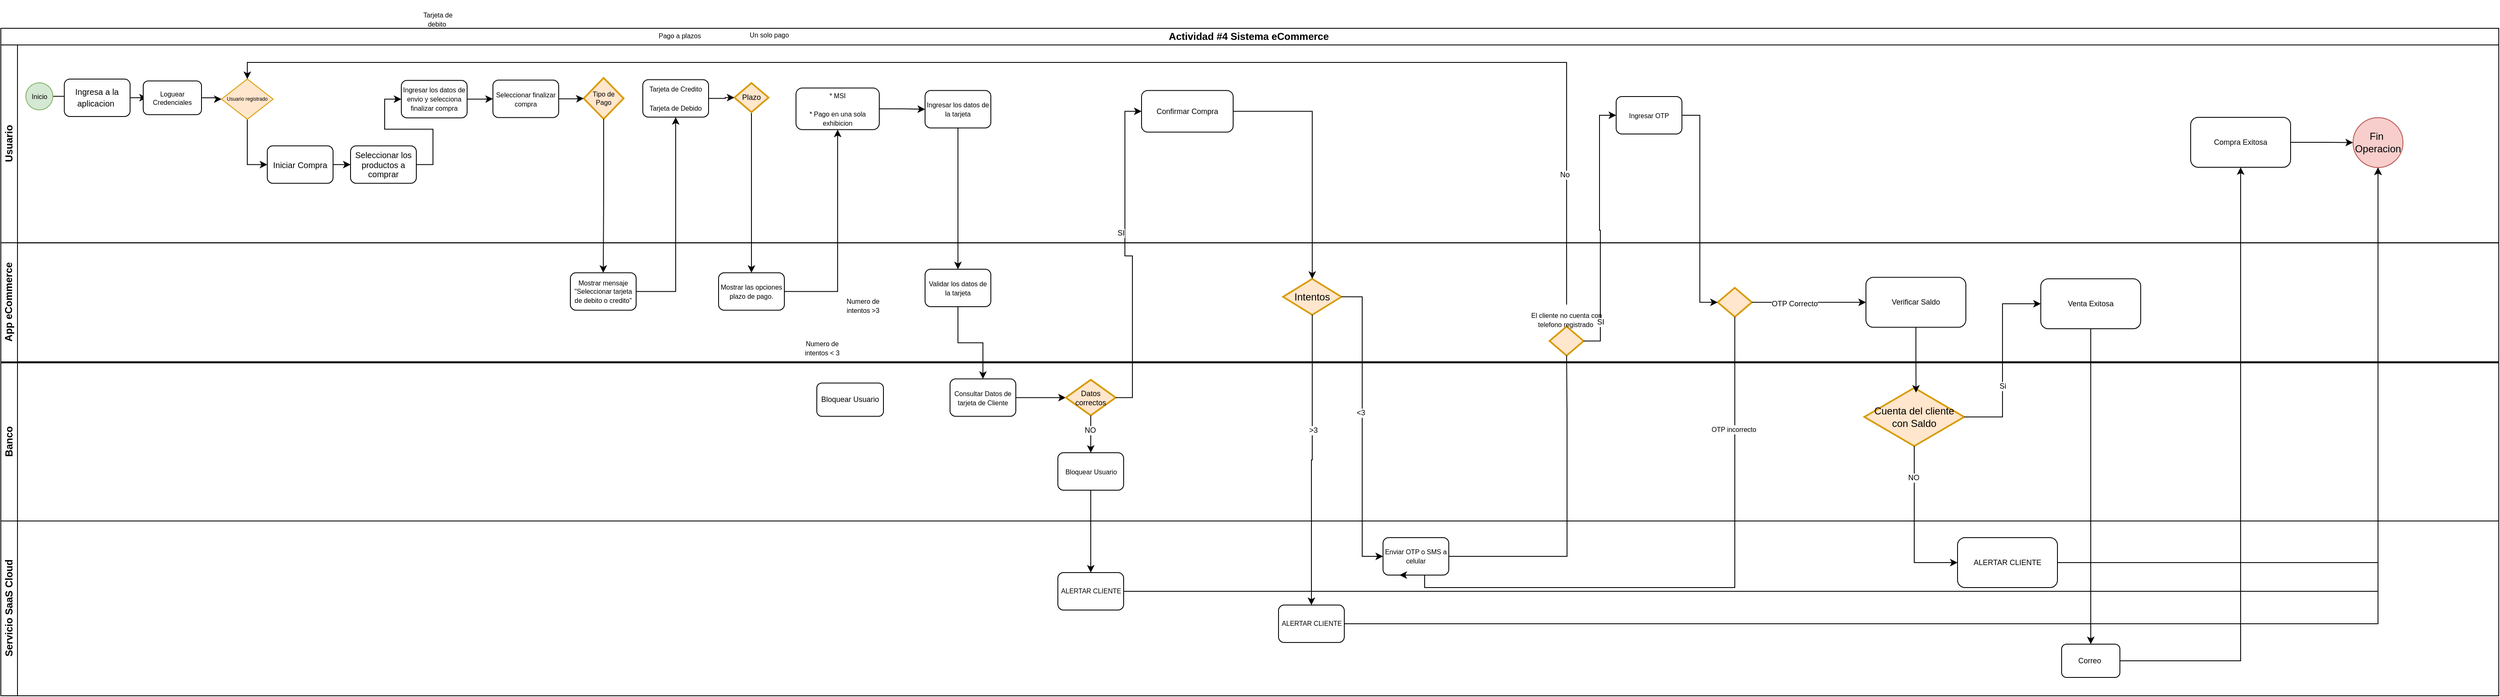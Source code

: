 <mxfile version="24.7.13">
  <diagram name="Página-1" id="q5A3OIHFyccmuB62Dbmx">
    <mxGraphModel dx="1034" dy="493" grid="1" gridSize="10" guides="1" tooltips="1" connect="1" arrows="1" fold="1" page="1" pageScale="1" pageWidth="827" pageHeight="1169" math="0" shadow="0">
      <root>
        <mxCell id="0" />
        <mxCell id="1" parent="0" />
        <mxCell id="Y9RoYlYrAsCEGxNpYO47-5" value="Actividad #4 Sistema eCommerce&amp;nbsp;" style="swimlane;childLayout=stackLayout;resizeParent=1;resizeParentMax=0;horizontal=1;startSize=20;horizontalStack=0;html=1;" parent="1" vertex="1">
          <mxGeometry x="190" y="228" width="3000" height="400.76" as="geometry" />
        </mxCell>
        <mxCell id="WqQPXsmvPBsa84OPaxAg-124" style="edgeStyle=orthogonalEdgeStyle;rounded=0;orthogonalLoop=1;jettySize=auto;html=1;fontSize=9;startArrow=none;entryX=0.5;entryY=0;entryDx=0;entryDy=0;" parent="Y9RoYlYrAsCEGxNpYO47-5" source="Hglqqfuq0ALsmlwvS33P-14" target="Y9RoYlYrAsCEGxNpYO47-85" edge="1">
          <mxGeometry relative="1" as="geometry">
            <mxPoint x="1100.52" y="296.75" as="sourcePoint" />
            <mxPoint x="1110.52" y="412" as="targetPoint" />
          </mxGeometry>
        </mxCell>
        <mxCell id="WqQPXsmvPBsa84OPaxAg-111" style="edgeStyle=orthogonalEdgeStyle;rounded=0;orthogonalLoop=1;jettySize=auto;html=1;exitX=1;exitY=0.5;exitDx=0;exitDy=0;fontSize=9;" parent="Y9RoYlYrAsCEGxNpYO47-5" source="Y9RoYlYrAsCEGxNpYO47-66" target="WqQPXsmvPBsa84OPaxAg-114" edge="1">
          <mxGeometry relative="1" as="geometry">
            <mxPoint x="820" y="157.526" as="targetPoint" />
          </mxGeometry>
        </mxCell>
        <mxCell id="WqQPXsmvPBsa84OPaxAg-127" style="edgeStyle=orthogonalEdgeStyle;rounded=0;orthogonalLoop=1;jettySize=auto;html=1;fontSize=9;" parent="Y9RoYlYrAsCEGxNpYO47-5" source="Y9RoYlYrAsCEGxNpYO47-36" target="Y9RoYlYrAsCEGxNpYO47-66" edge="1">
          <mxGeometry relative="1" as="geometry" />
        </mxCell>
        <mxCell id="Y9RoYlYrAsCEGxNpYO47-6" value="Usuario" style="swimlane;startSize=20;horizontal=0;html=1;" parent="Y9RoYlYrAsCEGxNpYO47-5" vertex="1">
          <mxGeometry y="20" width="3000" height="237.76" as="geometry" />
        </mxCell>
        <mxCell id="Y9RoYlYrAsCEGxNpYO47-48" style="edgeStyle=orthogonalEdgeStyle;rounded=0;orthogonalLoop=1;jettySize=auto;html=1;exitX=1;exitY=0.5;exitDx=0;exitDy=0;" parent="Y9RoYlYrAsCEGxNpYO47-6" source="Y9RoYlYrAsCEGxNpYO47-1" target="Y9RoYlYrAsCEGxNpYO47-4" edge="1">
          <mxGeometry relative="1" as="geometry" />
        </mxCell>
        <mxCell id="Y9RoYlYrAsCEGxNpYO47-1" value="Inicio" style="ellipse;whiteSpace=wrap;html=1;aspect=fixed;fillColor=#d5e8d4;strokeColor=#82b366;fontSize=8;" parent="Y9RoYlYrAsCEGxNpYO47-6" vertex="1">
          <mxGeometry x="30" y="45.5" width="32.5" height="32.5" as="geometry" />
        </mxCell>
        <mxCell id="WqQPXsmvPBsa84OPaxAg-97" value="" style="edgeStyle=orthogonalEdgeStyle;rounded=0;orthogonalLoop=1;jettySize=auto;html=1;fontSize=6;" parent="Y9RoYlYrAsCEGxNpYO47-6" source="Y9RoYlYrAsCEGxNpYO47-4" target="WqQPXsmvPBsa84OPaxAg-93" edge="1">
          <mxGeometry relative="1" as="geometry" />
        </mxCell>
        <mxCell id="Y9RoYlYrAsCEGxNpYO47-4" value="&lt;p style=&quot;line-height: 105%;&quot;&gt;&lt;font style=&quot;font-size: 10px;&quot;&gt;Ingresa a la aplicacion&amp;nbsp;&lt;/font&gt;&lt;/p&gt;" style="rounded=1;whiteSpace=wrap;html=1;" parent="Y9RoYlYrAsCEGxNpYO47-6" vertex="1">
          <mxGeometry x="76.25" y="40.94" width="79" height="45" as="geometry" />
        </mxCell>
        <mxCell id="Hglqqfuq0ALsmlwvS33P-5" style="edgeStyle=orthogonalEdgeStyle;rounded=0;orthogonalLoop=1;jettySize=auto;html=1;exitX=1;exitY=0.5;exitDx=0;exitDy=0;entryX=0;entryY=0.5;entryDx=0;entryDy=0;" parent="Y9RoYlYrAsCEGxNpYO47-6" source="WqQPXsmvPBsa84OPaxAg-137" target="Hglqqfuq0ALsmlwvS33P-1" edge="1">
          <mxGeometry relative="1" as="geometry">
            <mxPoint x="440" y="65.13" as="sourcePoint" />
          </mxGeometry>
        </mxCell>
        <mxCell id="WqQPXsmvPBsa84OPaxAg-104" value="" style="edgeStyle=orthogonalEdgeStyle;rounded=0;orthogonalLoop=1;jettySize=auto;html=1;fontSize=6;" parent="Y9RoYlYrAsCEGxNpYO47-6" source="Hglqqfuq0ALsmlwvS33P-1" target="WqQPXsmvPBsa84OPaxAg-103" edge="1">
          <mxGeometry relative="1" as="geometry" />
        </mxCell>
        <mxCell id="Hglqqfuq0ALsmlwvS33P-1" value="&lt;p style=&quot;line-height: 74%;&quot;&gt;&lt;font style=&quot;font-size: 8px;&quot;&gt;Ingresar los datos de envio y selecciona finalizar compra&lt;/font&gt;&lt;/p&gt;" style="rounded=1;whiteSpace=wrap;html=1;" parent="Y9RoYlYrAsCEGxNpYO47-6" vertex="1">
          <mxGeometry x="481" y="42.63" width="79" height="45" as="geometry" />
        </mxCell>
        <mxCell id="Hglqqfuq0ALsmlwvS33P-14" value="&lt;p style=&quot;line-height: 80%;&quot;&gt;&lt;span style=&quot;font-size: 8px;&quot;&gt;Ingresar los datos de la tarjeta&lt;/span&gt;&lt;/p&gt;" style="rounded=1;whiteSpace=wrap;html=1;" parent="Y9RoYlYrAsCEGxNpYO47-6" vertex="1">
          <mxGeometry x="1110" y="54.75" width="79" height="45" as="geometry" />
        </mxCell>
        <mxCell id="Y9RoYlYrAsCEGxNpYO47-43" value="&lt;span style=&quot;font-size: 8px;&quot;&gt;Pago a plazos&lt;/span&gt;" style="text;html=1;align=center;verticalAlign=middle;whiteSpace=wrap;rounded=0;rotation=0;" parent="Y9RoYlYrAsCEGxNpYO47-6" vertex="1">
          <mxGeometry x="781" y="-30" width="69" height="36" as="geometry" />
        </mxCell>
        <mxCell id="Y9RoYlYrAsCEGxNpYO47-56" value="&lt;p style=&quot;line-height: 70%;&quot;&gt;&lt;font style=&quot;font-size: 8px;&quot;&gt;Un solo pago&lt;/font&gt;&lt;/p&gt;" style="text;html=1;align=center;verticalAlign=middle;whiteSpace=wrap;rounded=0;" parent="Y9RoYlYrAsCEGxNpYO47-6" vertex="1">
          <mxGeometry x="891" y="-30" width="64" height="36" as="geometry" />
        </mxCell>
        <mxCell id="WqQPXsmvPBsa84OPaxAg-100" style="edgeStyle=orthogonalEdgeStyle;rounded=0;orthogonalLoop=1;jettySize=auto;html=1;fontSize=6;entryX=0;entryY=0.5;entryDx=0;entryDy=0;" parent="Y9RoYlYrAsCEGxNpYO47-6" source="WqQPXsmvPBsa84OPaxAg-94" target="WqQPXsmvPBsa84OPaxAg-138" edge="1">
          <mxGeometry relative="1" as="geometry">
            <mxPoint x="361" y="65.083" as="targetPoint" />
          </mxGeometry>
        </mxCell>
        <mxCell id="WqQPXsmvPBsa84OPaxAg-94" value="Usuario registrado" style="rhombus;whiteSpace=wrap;html=1;fontSize=6;fillColor=#ffe6cc;strokeColor=#d79b00;" parent="Y9RoYlYrAsCEGxNpYO47-6" vertex="1">
          <mxGeometry x="265" y="40.94" width="62" height="48.38" as="geometry" />
        </mxCell>
        <mxCell id="WqQPXsmvPBsa84OPaxAg-98" value="" style="edgeStyle=orthogonalEdgeStyle;rounded=0;orthogonalLoop=1;jettySize=auto;html=1;fontSize=6;" parent="Y9RoYlYrAsCEGxNpYO47-6" source="WqQPXsmvPBsa84OPaxAg-93" target="WqQPXsmvPBsa84OPaxAg-94" edge="1">
          <mxGeometry relative="1" as="geometry" />
        </mxCell>
        <mxCell id="WqQPXsmvPBsa84OPaxAg-93" value="Loguear Credenciales" style="rounded=1;whiteSpace=wrap;html=1;fontSize=8;" parent="Y9RoYlYrAsCEGxNpYO47-6" vertex="1">
          <mxGeometry x="171" y="43.25" width="70" height="40.5" as="geometry" />
        </mxCell>
        <mxCell id="Y9RoYlYrAsCEGxNpYO47-10" value="Tipo de Pago" style="strokeWidth=2;html=1;shape=mxgraph.flowchart.decision;whiteSpace=wrap;fillColor=#ffe6cc;strokeColor=#d79b00;fontSize=8;" parent="Y9RoYlYrAsCEGxNpYO47-6" vertex="1">
          <mxGeometry x="700" y="39.59" width="48" height="49.32" as="geometry" />
        </mxCell>
        <mxCell id="WqQPXsmvPBsa84OPaxAg-110" value="" style="edgeStyle=orthogonalEdgeStyle;rounded=0;orthogonalLoop=1;jettySize=auto;html=1;fontSize=8;" parent="Y9RoYlYrAsCEGxNpYO47-6" source="WqQPXsmvPBsa84OPaxAg-103" target="Y9RoYlYrAsCEGxNpYO47-10" edge="1">
          <mxGeometry relative="1" as="geometry" />
        </mxCell>
        <mxCell id="WqQPXsmvPBsa84OPaxAg-103" value="&lt;p style=&quot;line-height: 74%;&quot;&gt;&lt;font style=&quot;font-size: 8px;&quot;&gt;Seleccionar finalizar compra&lt;/font&gt;&lt;/p&gt;" style="rounded=1;whiteSpace=wrap;html=1;" parent="Y9RoYlYrAsCEGxNpYO47-6" vertex="1">
          <mxGeometry x="591" y="42.25" width="79" height="45" as="geometry" />
        </mxCell>
        <mxCell id="Y9RoYlYrAsCEGxNpYO47-36" value="Plazo" style="strokeWidth=2;html=1;shape=mxgraph.flowchart.decision;whiteSpace=wrap;fillColor=#ffe6cc;strokeColor=#d79b00;fontSize=9;" parent="Y9RoYlYrAsCEGxNpYO47-6" vertex="1">
          <mxGeometry x="881" y="45.75" width="41" height="35" as="geometry" />
        </mxCell>
        <mxCell id="WqQPXsmvPBsa84OPaxAg-113" value="" style="edgeStyle=orthogonalEdgeStyle;rounded=0;orthogonalLoop=1;jettySize=auto;html=1;fontSize=9;" parent="Y9RoYlYrAsCEGxNpYO47-6" source="Y9RoYlYrAsCEGxNpYO47-68" target="Y9RoYlYrAsCEGxNpYO47-36" edge="1">
          <mxGeometry relative="1" as="geometry" />
        </mxCell>
        <mxCell id="Y9RoYlYrAsCEGxNpYO47-68" value="&lt;p style=&quot;line-height: 80%;&quot;&gt;&lt;span style=&quot;font-size: 8px;&quot;&gt;Tarjeta de Credito&lt;/span&gt;&lt;/p&gt;&lt;p style=&quot;line-height: 80%;&quot;&gt;&lt;span style=&quot;font-size: 8px;&quot;&gt;Tarjeta de Debido&lt;/span&gt;&lt;/p&gt;" style="rounded=1;whiteSpace=wrap;html=1;" parent="Y9RoYlYrAsCEGxNpYO47-6" vertex="1">
          <mxGeometry x="771" y="41.75" width="79" height="45" as="geometry" />
        </mxCell>
        <mxCell id="WqQPXsmvPBsa84OPaxAg-132" value="" style="edgeStyle=orthogonalEdgeStyle;rounded=0;orthogonalLoop=1;jettySize=auto;html=1;fontSize=9;" parent="Y9RoYlYrAsCEGxNpYO47-6" source="WqQPXsmvPBsa84OPaxAg-114" target="Hglqqfuq0ALsmlwvS33P-14" edge="1">
          <mxGeometry relative="1" as="geometry" />
        </mxCell>
        <mxCell id="WqQPXsmvPBsa84OPaxAg-114" value="&lt;p style=&quot;line-height: 80%;&quot;&gt;&lt;span style=&quot;font-size: 8px;&quot;&gt;* MSI&lt;/span&gt;&lt;/p&gt;&lt;p style=&quot;line-height: 80%;&quot;&gt;&lt;span style=&quot;font-size: 8px;&quot;&gt;* Pago en una sola exhibicion&lt;/span&gt;&lt;/p&gt;" style="rounded=1;whiteSpace=wrap;html=1;" parent="Y9RoYlYrAsCEGxNpYO47-6" vertex="1">
          <mxGeometry x="955" y="51.75" width="100" height="50" as="geometry" />
        </mxCell>
        <mxCell id="WqQPXsmvPBsa84OPaxAg-136" value="Confirmar Compra" style="rounded=1;whiteSpace=wrap;html=1;fontSize=9;" parent="Y9RoYlYrAsCEGxNpYO47-6" vertex="1">
          <mxGeometry x="1370" y="54.75" width="110" height="50" as="geometry" />
        </mxCell>
        <mxCell id="WqQPXsmvPBsa84OPaxAg-137" value="&lt;p style=&quot;line-height: 87%;&quot;&gt;&lt;font style=&quot;font-size: 10px;&quot;&gt;Seleccionar los productos a comprar&lt;/font&gt;&lt;/p&gt;" style="rounded=1;whiteSpace=wrap;html=1;" parent="Y9RoYlYrAsCEGxNpYO47-6" vertex="1">
          <mxGeometry x="420" y="121.25" width="79" height="45" as="geometry" />
        </mxCell>
        <mxCell id="WqQPXsmvPBsa84OPaxAg-139" value="" style="edgeStyle=orthogonalEdgeStyle;rounded=0;orthogonalLoop=1;jettySize=auto;html=1;fontSize=9;" parent="Y9RoYlYrAsCEGxNpYO47-6" source="WqQPXsmvPBsa84OPaxAg-138" target="WqQPXsmvPBsa84OPaxAg-137" edge="1">
          <mxGeometry relative="1" as="geometry" />
        </mxCell>
        <mxCell id="WqQPXsmvPBsa84OPaxAg-138" value="&lt;p style=&quot;line-height: 87%;&quot;&gt;&lt;font style=&quot;font-size: 10px;&quot;&gt;Iniciar Compra&lt;/font&gt;&lt;/p&gt;" style="rounded=1;whiteSpace=wrap;html=1;" parent="Y9RoYlYrAsCEGxNpYO47-6" vertex="1">
          <mxGeometry x="320" y="121.25" width="79" height="45" as="geometry" />
        </mxCell>
        <mxCell id="Y9RoYlYrAsCEGxNpYO47-79" value="Fin&amp;nbsp;&lt;br&gt;Operacion" style="ellipse;whiteSpace=wrap;html=1;aspect=fixed;fillColor=#f8cecc;strokeColor=#b85450;" parent="Y9RoYlYrAsCEGxNpYO47-6" vertex="1">
          <mxGeometry x="2825" y="87.32" width="60" height="60" as="geometry" />
        </mxCell>
        <mxCell id="Y9RoYlYrAsCEGxNpYO47-7" value="App eCommerce" style="swimlane;startSize=20;horizontal=0;html=1;" parent="Y9RoYlYrAsCEGxNpYO47-5" vertex="1">
          <mxGeometry y="257.76" width="3000" height="143" as="geometry" />
        </mxCell>
        <mxCell id="Y9RoYlYrAsCEGxNpYO47-66" value="&lt;p style=&quot;line-height: 80%;&quot;&gt;&lt;font style=&quot;font-size: 8px;&quot;&gt;Mostrar las opciones plazo de pago.&lt;/font&gt;&lt;/p&gt;" style="rounded=1;whiteSpace=wrap;html=1;" parent="Y9RoYlYrAsCEGxNpYO47-7" vertex="1">
          <mxGeometry x="862" y="36" width="79" height="45" as="geometry" />
        </mxCell>
        <mxCell id="Hglqqfuq0ALsmlwvS33P-6" value="&lt;p style=&quot;line-height: 79%;&quot;&gt;&lt;font style=&quot;font-size: 8px;&quot;&gt;Mostrar mensaje &quot;Seleccionar tarjeta de debito o credito&quot;&lt;/font&gt;&lt;/p&gt;" style="rounded=1;whiteSpace=wrap;html=1;" parent="Y9RoYlYrAsCEGxNpYO47-7" vertex="1">
          <mxGeometry x="684" y="36" width="79" height="45" as="geometry" />
        </mxCell>
        <mxCell id="Hglqqfuq0ALsmlwvS33P-25" value="&lt;p style=&quot;line-height: 70%;&quot;&gt;&lt;span style=&quot;font-size: 8px;&quot;&gt;Numero de intentos &amp;gt;3&lt;/span&gt;&lt;/p&gt;" style="text;html=1;align=center;verticalAlign=middle;whiteSpace=wrap;rounded=0;" parent="Y9RoYlYrAsCEGxNpYO47-7" vertex="1">
          <mxGeometry x="1001" y="57" width="69" height="36" as="geometry" />
        </mxCell>
        <mxCell id="Hglqqfuq0ALsmlwvS33P-29" value="&lt;p style=&quot;line-height: 70%;&quot;&gt;&lt;span style=&quot;font-size: 8px;&quot;&gt;Numero de intentos &amp;lt; 3&lt;/span&gt;&lt;/p&gt;" style="text;html=1;align=center;verticalAlign=middle;whiteSpace=wrap;rounded=0;" parent="Y9RoYlYrAsCEGxNpYO47-7" vertex="1">
          <mxGeometry x="952" y="108.5" width="69" height="36" as="geometry" />
        </mxCell>
        <mxCell id="Y9RoYlYrAsCEGxNpYO47-85" value="&lt;p style=&quot;line-height: 80%;&quot;&gt;&lt;span style=&quot;font-size: 8px;&quot;&gt;Validar los datos de la tarjeta&lt;/span&gt;&lt;/p&gt;" style="rounded=1;whiteSpace=wrap;html=1;" parent="Y9RoYlYrAsCEGxNpYO47-7" vertex="1">
          <mxGeometry x="1110" y="31.75" width="79" height="45" as="geometry" />
        </mxCell>
        <mxCell id="Y9RoYlYrAsCEGxNpYO47-70" value="Intentos" style="strokeWidth=2;html=1;shape=mxgraph.flowchart.decision;whiteSpace=wrap;fillColor=#ffe6cc;strokeColor=#d79b00;" parent="Y9RoYlYrAsCEGxNpYO47-7" vertex="1">
          <mxGeometry x="1540" y="43.285" width="70" height="43.25" as="geometry" />
        </mxCell>
        <mxCell id="Hglqqfuq0ALsmlwvS33P-35" value="" style="strokeWidth=2;html=1;shape=mxgraph.flowchart.decision;whiteSpace=wrap;fillColor=#ffe6cc;strokeColor=#d79b00;" parent="Y9RoYlYrAsCEGxNpYO47-7" vertex="1">
          <mxGeometry x="2062" y="54" width="41" height="35" as="geometry" />
        </mxCell>
        <mxCell id="WqQPXsmvPBsa84OPaxAg-177" value="Venta Exitosa" style="rounded=1;whiteSpace=wrap;html=1;fontSize=9;" parent="Y9RoYlYrAsCEGxNpYO47-7" vertex="1">
          <mxGeometry x="2450" y="43.245" width="120" height="60" as="geometry" />
        </mxCell>
        <mxCell id="WqQPXsmvPBsa84OPaxAg-185" value="Verificar Saldo" style="rounded=1;whiteSpace=wrap;html=1;fontSize=9;" parent="Y9RoYlYrAsCEGxNpYO47-7" vertex="1">
          <mxGeometry x="2240" y="41.505" width="120" height="60" as="geometry" />
        </mxCell>
        <mxCell id="WqQPXsmvPBsa84OPaxAg-178" style="edgeStyle=orthogonalEdgeStyle;rounded=0;orthogonalLoop=1;jettySize=auto;html=1;fontSize=9;entryX=0;entryY=0.5;entryDx=0;entryDy=0;" parent="Y9RoYlYrAsCEGxNpYO47-7" source="Hglqqfuq0ALsmlwvS33P-35" target="WqQPXsmvPBsa84OPaxAg-185" edge="1">
          <mxGeometry relative="1" as="geometry" />
        </mxCell>
        <mxCell id="WqQPXsmvPBsa84OPaxAg-179" value="OTP Correcto" style="edgeLabel;html=1;align=center;verticalAlign=middle;resizable=0;points=[];fontSize=9;" parent="WqQPXsmvPBsa84OPaxAg-178" vertex="1" connectable="0">
          <mxGeometry x="-0.254" y="-1" relative="1" as="geometry">
            <mxPoint as="offset" />
          </mxGeometry>
        </mxCell>
        <mxCell id="WqQPXsmvPBsa84OPaxAg-129" style="edgeStyle=orthogonalEdgeStyle;rounded=0;orthogonalLoop=1;jettySize=auto;html=1;entryX=0.5;entryY=1;entryDx=0;entryDy=0;fontSize=9;" parent="Y9RoYlYrAsCEGxNpYO47-5" source="Hglqqfuq0ALsmlwvS33P-6" target="Y9RoYlYrAsCEGxNpYO47-68" edge="1">
          <mxGeometry relative="1" as="geometry" />
        </mxCell>
        <mxCell id="WqQPXsmvPBsa84OPaxAg-131" style="edgeStyle=orthogonalEdgeStyle;rounded=0;orthogonalLoop=1;jettySize=auto;html=1;entryX=0.5;entryY=0;entryDx=0;entryDy=0;fontSize=9;" parent="Y9RoYlYrAsCEGxNpYO47-5" source="Y9RoYlYrAsCEGxNpYO47-10" target="Hglqqfuq0ALsmlwvS33P-6" edge="1">
          <mxGeometry relative="1" as="geometry" />
        </mxCell>
        <mxCell id="WqQPXsmvPBsa84OPaxAg-150" value="" style="edgeStyle=orthogonalEdgeStyle;rounded=0;orthogonalLoop=1;jettySize=auto;html=1;fontSize=9;" parent="Y9RoYlYrAsCEGxNpYO47-5" source="WqQPXsmvPBsa84OPaxAg-136" target="Y9RoYlYrAsCEGxNpYO47-70" edge="1">
          <mxGeometry relative="1" as="geometry" />
        </mxCell>
        <mxCell id="WqQPXsmvPBsa84OPaxAg-61" value="Banco" style="swimlane;startSize=20;horizontal=0;html=1;" parent="1" vertex="1">
          <mxGeometry x="190" y="630" width="3000" height="190" as="geometry" />
        </mxCell>
        <mxCell id="WqQPXsmvPBsa84OPaxAg-122" value="" style="edgeStyle=orthogonalEdgeStyle;rounded=0;orthogonalLoop=1;jettySize=auto;html=1;fontSize=9;" parent="WqQPXsmvPBsa84OPaxAg-61" source="WqQPXsmvPBsa84OPaxAg-119" target="WqQPXsmvPBsa84OPaxAg-120" edge="1">
          <mxGeometry relative="1" as="geometry" />
        </mxCell>
        <mxCell id="WqQPXsmvPBsa84OPaxAg-119" value="&lt;p style=&quot;line-height: 80%;&quot;&gt;&lt;span style=&quot;font-size: 8px;&quot;&gt;Consultar Datos de tarjeta de Cliente&lt;/span&gt;&lt;/p&gt;" style="rounded=1;whiteSpace=wrap;html=1;" parent="WqQPXsmvPBsa84OPaxAg-61" vertex="1">
          <mxGeometry x="1140" y="19.25" width="79" height="45" as="geometry" />
        </mxCell>
        <mxCell id="WqQPXsmvPBsa84OPaxAg-120" value="Datos correctos" style="strokeWidth=2;html=1;shape=mxgraph.flowchart.decision;whiteSpace=wrap;fillColor=#ffe6cc;strokeColor=#d79b00;fontSize=9;" parent="WqQPXsmvPBsa84OPaxAg-61" vertex="1">
          <mxGeometry x="1279" y="20.25" width="60" height="43" as="geometry" />
        </mxCell>
        <mxCell id="WqQPXsmvPBsa84OPaxAg-134" value="Bloquear Usuario" style="rounded=1;whiteSpace=wrap;html=1;fontSize=9;" parent="WqQPXsmvPBsa84OPaxAg-61" vertex="1">
          <mxGeometry x="980" y="24.25" width="80" height="40" as="geometry" />
        </mxCell>
        <mxCell id="WqQPXsmvPBsa84OPaxAg-160" value="&lt;p style=&quot;line-height: 80%;&quot;&gt;&lt;span style=&quot;font-size: 8px;&quot;&gt;Bloquear Usuario&lt;/span&gt;&lt;/p&gt;" style="rounded=1;whiteSpace=wrap;html=1;" parent="WqQPXsmvPBsa84OPaxAg-61" vertex="1">
          <mxGeometry x="1269.5" y="108.005" width="79" height="45" as="geometry" />
        </mxCell>
        <mxCell id="WqQPXsmvPBsa84OPaxAg-126" value="" style="edgeStyle=orthogonalEdgeStyle;rounded=0;orthogonalLoop=1;jettySize=auto;html=1;fontSize=9;" parent="WqQPXsmvPBsa84OPaxAg-61" source="WqQPXsmvPBsa84OPaxAg-120" target="WqQPXsmvPBsa84OPaxAg-160" edge="1">
          <mxGeometry relative="1" as="geometry" />
        </mxCell>
        <mxCell id="WqQPXsmvPBsa84OPaxAg-165" value="NO" style="edgeLabel;html=1;align=center;verticalAlign=middle;resizable=0;points=[];fontSize=9;" parent="WqQPXsmvPBsa84OPaxAg-126" vertex="1" connectable="0">
          <mxGeometry x="-0.245" y="-1" relative="1" as="geometry">
            <mxPoint as="offset" />
          </mxGeometry>
        </mxCell>
        <mxCell id="WqQPXsmvPBsa84OPaxAg-186" value="Cuenta del cliente con Saldo" style="strokeWidth=2;html=1;shape=mxgraph.flowchart.decision;whiteSpace=wrap;fillColor=#ffe6cc;strokeColor=#d79b00;" parent="WqQPXsmvPBsa84OPaxAg-61" vertex="1">
          <mxGeometry x="2238" y="30" width="120" height="70" as="geometry" />
        </mxCell>
        <mxCell id="WqQPXsmvPBsa84OPaxAg-91" value="Servicio SaaS Cloud" style="swimlane;startSize=20;horizontal=0;html=1;" parent="1" vertex="1">
          <mxGeometry x="190" y="820" width="3000" height="210" as="geometry" />
        </mxCell>
        <mxCell id="WqQPXsmvPBsa84OPaxAg-125" value="&lt;p style=&quot;line-height: 80%;&quot;&gt;&lt;font style=&quot;font-size: 8px;&quot;&gt;ALERTAR CLIENTE&lt;/font&gt;&lt;/p&gt;" style="rounded=1;whiteSpace=wrap;html=1;" parent="WqQPXsmvPBsa84OPaxAg-91" vertex="1">
          <mxGeometry x="1269.5" y="61.99" width="79" height="45" as="geometry" />
        </mxCell>
        <mxCell id="WqQPXsmvPBsa84OPaxAg-180" value="Correo&amp;nbsp;" style="rounded=1;whiteSpace=wrap;html=1;fontSize=9;" parent="WqQPXsmvPBsa84OPaxAg-91" vertex="1">
          <mxGeometry x="2475" y="147.99" width="70" height="40.01" as="geometry" />
        </mxCell>
        <mxCell id="WqQPXsmvPBsa84OPaxAg-192" value="ALERTAR CLIENTE" style="rounded=1;whiteSpace=wrap;html=1;fontSize=9;" parent="WqQPXsmvPBsa84OPaxAg-91" vertex="1">
          <mxGeometry x="2350" y="20" width="120" height="60" as="geometry" />
        </mxCell>
        <mxCell id="Y9RoYlYrAsCEGxNpYO47-39" value="&lt;p style=&quot;line-height: 70%;&quot;&gt;&lt;span style=&quot;font-size: 8px;&quot;&gt;Tarjeta de debito&amp;nbsp;&lt;/span&gt;&lt;/p&gt;" style="text;html=1;align=center;verticalAlign=middle;whiteSpace=wrap;rounded=0;" parent="1" vertex="1">
          <mxGeometry x="684.5" y="200" width="60" height="34" as="geometry" />
        </mxCell>
        <mxCell id="WqQPXsmvPBsa84OPaxAg-121" style="edgeStyle=orthogonalEdgeStyle;rounded=0;orthogonalLoop=1;jettySize=auto;html=1;fontSize=9;startArrow=none;" parent="1" source="Y9RoYlYrAsCEGxNpYO47-85" target="WqQPXsmvPBsa84OPaxAg-119" edge="1">
          <mxGeometry relative="1" as="geometry" />
        </mxCell>
        <mxCell id="WqQPXsmvPBsa84OPaxAg-171" style="edgeStyle=orthogonalEdgeStyle;rounded=0;orthogonalLoop=1;jettySize=auto;html=1;exitX=1;exitY=0.5;exitDx=0;exitDy=0;entryX=0;entryY=0.5;entryDx=0;entryDy=0;entryPerimeter=0;fontSize=9;" parent="1" source="Y9RoYlYrAsCEGxNpYO47-77" target="Hglqqfuq0ALsmlwvS33P-35" edge="1">
          <mxGeometry relative="1" as="geometry" />
        </mxCell>
        <mxCell id="Y9RoYlYrAsCEGxNpYO47-77" value="&lt;p style=&quot;line-height: 80%;&quot;&gt;&lt;span style=&quot;font-size: 8px;&quot;&gt;Ingresar OTP&lt;/span&gt;&lt;/p&gt;" style="rounded=1;whiteSpace=wrap;html=1;" parent="1" vertex="1">
          <mxGeometry x="2130" y="310" width="79" height="45" as="geometry" />
        </mxCell>
        <mxCell id="WqQPXsmvPBsa84OPaxAg-142" style="edgeStyle=orthogonalEdgeStyle;rounded=0;orthogonalLoop=1;jettySize=auto;html=1;entryX=0;entryY=0.5;entryDx=0;entryDy=0;fontSize=9;" parent="1" source="WqQPXsmvPBsa84OPaxAg-120" target="WqQPXsmvPBsa84OPaxAg-136" edge="1">
          <mxGeometry relative="1" as="geometry" />
        </mxCell>
        <mxCell id="WqQPXsmvPBsa84OPaxAg-164" value="SI" style="edgeLabel;html=1;align=center;verticalAlign=middle;resizable=0;points=[];fontSize=9;" parent="WqQPXsmvPBsa84OPaxAg-142" vertex="1" connectable="0">
          <mxGeometry x="0.149" y="5" relative="1" as="geometry">
            <mxPoint y="-1" as="offset" />
          </mxGeometry>
        </mxCell>
        <mxCell id="WqQPXsmvPBsa84OPaxAg-151" style="edgeStyle=orthogonalEdgeStyle;rounded=0;orthogonalLoop=1;jettySize=auto;html=1;fontSize=9;entryX=0;entryY=0.5;entryDx=0;entryDy=0;" parent="1" source="Y9RoYlYrAsCEGxNpYO47-70" target="Y9RoYlYrAsCEGxNpYO47-75" edge="1">
          <mxGeometry relative="1" as="geometry">
            <mxPoint x="1850" y="330.111" as="targetPoint" />
          </mxGeometry>
        </mxCell>
        <mxCell id="WqQPXsmvPBsa84OPaxAg-152" value="&amp;lt;3" style="edgeLabel;html=1;align=center;verticalAlign=middle;resizable=0;points=[];fontSize=9;" parent="WqQPXsmvPBsa84OPaxAg-151" vertex="1" connectable="0">
          <mxGeometry x="-0.094" y="-2" relative="1" as="geometry">
            <mxPoint as="offset" />
          </mxGeometry>
        </mxCell>
        <mxCell id="Y9RoYlYrAsCEGxNpYO47-75" value="&lt;p style=&quot;line-height: 80%;&quot;&gt;&lt;span style=&quot;font-size: 8px;&quot;&gt;Enviar OTP o SMS a celular&lt;/span&gt;&lt;/p&gt;" style="rounded=1;whiteSpace=wrap;html=1;" parent="1" vertex="1">
          <mxGeometry x="1850" y="839.995" width="79" height="45" as="geometry" />
        </mxCell>
        <mxCell id="WqQPXsmvPBsa84OPaxAg-166" style="edgeStyle=orthogonalEdgeStyle;rounded=0;orthogonalLoop=1;jettySize=auto;html=1;fontSize=9;entryX=0.5;entryY=1;entryDx=0;entryDy=0;" parent="1" source="WqQPXsmvPBsa84OPaxAg-159" target="Y9RoYlYrAsCEGxNpYO47-79" edge="1">
          <mxGeometry relative="1" as="geometry">
            <mxPoint x="2500" y="640" as="targetPoint" />
          </mxGeometry>
        </mxCell>
        <mxCell id="WqQPXsmvPBsa84OPaxAg-159" value="&lt;p style=&quot;line-height: 80%;&quot;&gt;&lt;font style=&quot;font-size: 8px;&quot;&gt;ALERTAR CLIENTE&lt;/font&gt;&lt;/p&gt;" style="rounded=1;whiteSpace=wrap;html=1;" parent="1" vertex="1">
          <mxGeometry x="1724.5" y="920.99" width="79" height="45" as="geometry" />
        </mxCell>
        <mxCell id="WqQPXsmvPBsa84OPaxAg-162" style="edgeStyle=orthogonalEdgeStyle;rounded=0;orthogonalLoop=1;jettySize=auto;html=1;fontSize=9;" parent="1" source="WqQPXsmvPBsa84OPaxAg-160" target="WqQPXsmvPBsa84OPaxAg-125" edge="1">
          <mxGeometry relative="1" as="geometry" />
        </mxCell>
        <mxCell id="WqQPXsmvPBsa84OPaxAg-163" style="edgeStyle=orthogonalEdgeStyle;rounded=0;orthogonalLoop=1;jettySize=auto;html=1;fontSize=9;entryX=0.5;entryY=1;entryDx=0;entryDy=0;" parent="1" source="WqQPXsmvPBsa84OPaxAg-125" target="Y9RoYlYrAsCEGxNpYO47-79" edge="1">
          <mxGeometry relative="1" as="geometry">
            <mxPoint x="2503.75" y="670.005" as="targetPoint" />
          </mxGeometry>
        </mxCell>
        <mxCell id="WqQPXsmvPBsa84OPaxAg-154" value="" style="edgeStyle=orthogonalEdgeStyle;rounded=0;orthogonalLoop=1;jettySize=auto;html=1;fontSize=9;entryX=0.5;entryY=0;entryDx=0;entryDy=0;" parent="1" source="Y9RoYlYrAsCEGxNpYO47-70" target="WqQPXsmvPBsa84OPaxAg-159" edge="1">
          <mxGeometry relative="1" as="geometry">
            <mxPoint x="1765" y="535.92" as="targetPoint" />
          </mxGeometry>
        </mxCell>
        <mxCell id="WqQPXsmvPBsa84OPaxAg-155" value="&amp;gt;3" style="edgeLabel;html=1;align=center;verticalAlign=middle;resizable=0;points=[];fontSize=9;" parent="WqQPXsmvPBsa84OPaxAg-154" vertex="1" connectable="0">
          <mxGeometry x="-0.208" y="1" relative="1" as="geometry">
            <mxPoint as="offset" />
          </mxGeometry>
        </mxCell>
        <mxCell id="Y9RoYlYrAsCEGxNpYO47-58" value="" style="strokeWidth=2;html=1;shape=mxgraph.flowchart.decision;whiteSpace=wrap;fillColor=#ffe6cc;strokeColor=#d79b00;" parent="1" vertex="1">
          <mxGeometry x="2050" y="586.25" width="41" height="35" as="geometry" />
        </mxCell>
        <mxCell id="WqQPXsmvPBsa84OPaxAg-168" style="edgeStyle=orthogonalEdgeStyle;rounded=0;orthogonalLoop=1;jettySize=auto;html=1;entryX=0.5;entryY=0;entryDx=0;entryDy=0;fontSize=9;" parent="1" source="Y9RoYlYrAsCEGxNpYO47-62" target="WqQPXsmvPBsa84OPaxAg-94" edge="1">
          <mxGeometry relative="1" as="geometry">
            <Array as="points">
              <mxPoint x="2071" y="269" />
              <mxPoint x="486" y="269" />
            </Array>
          </mxGeometry>
        </mxCell>
        <mxCell id="WqQPXsmvPBsa84OPaxAg-170" value="No" style="edgeLabel;html=1;align=center;verticalAlign=middle;resizable=0;points=[];fontSize=9;" parent="WqQPXsmvPBsa84OPaxAg-168" vertex="1" connectable="0">
          <mxGeometry x="-0.835" y="3" relative="1" as="geometry">
            <mxPoint as="offset" />
          </mxGeometry>
        </mxCell>
        <mxCell id="Y9RoYlYrAsCEGxNpYO47-62" value="&lt;p style=&quot;line-height: 70%;&quot;&gt;&lt;font style=&quot;font-size: 8px;&quot;&gt;El cliente no cuenta con telefono registrado&amp;nbsp;&lt;/font&gt;&lt;/p&gt;" style="text;html=1;align=center;verticalAlign=middle;whiteSpace=wrap;rounded=0;" parent="1" vertex="1">
          <mxGeometry x="2026" y="560" width="89" height="36" as="geometry" />
        </mxCell>
        <mxCell id="WqQPXsmvPBsa84OPaxAg-167" value="" style="edgeStyle=orthogonalEdgeStyle;rounded=0;orthogonalLoop=1;jettySize=auto;html=1;exitX=1;exitY=0.5;exitDx=0;exitDy=0;endArrow=none;entryX=0.5;entryY=1;entryDx=0;entryDy=0;entryPerimeter=0;" parent="1" source="Y9RoYlYrAsCEGxNpYO47-75" target="Y9RoYlYrAsCEGxNpYO47-58" edge="1">
          <mxGeometry relative="1" as="geometry">
            <Array as="points">
              <mxPoint x="2071" y="863" />
              <mxPoint x="2071" y="690" />
            </Array>
            <mxPoint x="1939.0" y="832.505" as="sourcePoint" />
            <mxPoint x="2000" y="660" as="targetPoint" />
          </mxGeometry>
        </mxCell>
        <mxCell id="Hglqqfuq0ALsmlwvS33P-34" style="edgeStyle=orthogonalEdgeStyle;rounded=0;orthogonalLoop=1;jettySize=auto;html=1;exitX=1;exitY=0.5;exitDx=0;exitDy=0;exitPerimeter=0;entryX=0;entryY=0.5;entryDx=0;entryDy=0;" parent="1" source="Y9RoYlYrAsCEGxNpYO47-58" target="Y9RoYlYrAsCEGxNpYO47-77" edge="1">
          <mxGeometry relative="1" as="geometry">
            <mxPoint x="2276" y="308.91" as="targetPoint" />
          </mxGeometry>
        </mxCell>
        <mxCell id="WqQPXsmvPBsa84OPaxAg-169" value="SI" style="edgeLabel;html=1;align=center;verticalAlign=middle;resizable=0;points=[];fontSize=9;" parent="Hglqqfuq0ALsmlwvS33P-34" vertex="1" connectable="0">
          <mxGeometry x="-0.72" relative="1" as="geometry">
            <mxPoint as="offset" />
          </mxGeometry>
        </mxCell>
        <mxCell id="WqQPXsmvPBsa84OPaxAg-173" style="edgeStyle=orthogonalEdgeStyle;rounded=0;orthogonalLoop=1;jettySize=auto;html=1;entryX=0.25;entryY=1;entryDx=0;entryDy=0;fontSize=9;" parent="1" source="Hglqqfuq0ALsmlwvS33P-35" target="Y9RoYlYrAsCEGxNpYO47-75" edge="1">
          <mxGeometry relative="1" as="geometry">
            <Array as="points">
              <mxPoint x="2273" y="900" />
              <mxPoint x="1900" y="900" />
              <mxPoint x="1900" y="885" />
            </Array>
          </mxGeometry>
        </mxCell>
        <mxCell id="WqQPXsmvPBsa84OPaxAg-174" value="&lt;span style=&quot;font-size: 8px; background-color: rgb(251, 251, 251);&quot;&gt;OTP incorrecto&lt;/span&gt;" style="edgeLabel;html=1;align=center;verticalAlign=middle;resizable=0;points=[];fontSize=9;" parent="WqQPXsmvPBsa84OPaxAg-173" vertex="1" connectable="0">
          <mxGeometry x="-0.638" y="-2" relative="1" as="geometry">
            <mxPoint as="offset" />
          </mxGeometry>
        </mxCell>
        <mxCell id="WqQPXsmvPBsa84OPaxAg-181" style="edgeStyle=orthogonalEdgeStyle;rounded=0;orthogonalLoop=1;jettySize=auto;html=1;fontSize=9;" parent="1" source="WqQPXsmvPBsa84OPaxAg-177" target="WqQPXsmvPBsa84OPaxAg-180" edge="1">
          <mxGeometry relative="1" as="geometry" />
        </mxCell>
        <mxCell id="WqQPXsmvPBsa84OPaxAg-183" value="" style="edgeStyle=orthogonalEdgeStyle;rounded=0;orthogonalLoop=1;jettySize=auto;html=1;fontSize=9;" parent="1" source="WqQPXsmvPBsa84OPaxAg-180" target="WqQPXsmvPBsa84OPaxAg-182" edge="1">
          <mxGeometry relative="1" as="geometry" />
        </mxCell>
        <mxCell id="WqQPXsmvPBsa84OPaxAg-184" style="edgeStyle=orthogonalEdgeStyle;rounded=0;orthogonalLoop=1;jettySize=auto;html=1;entryX=0;entryY=0.5;entryDx=0;entryDy=0;fontSize=9;" parent="1" source="WqQPXsmvPBsa84OPaxAg-182" target="Y9RoYlYrAsCEGxNpYO47-79" edge="1">
          <mxGeometry relative="1" as="geometry" />
        </mxCell>
        <mxCell id="WqQPXsmvPBsa84OPaxAg-182" value="Compra Exitosa" style="rounded=1;whiteSpace=wrap;html=1;fontSize=9;" parent="1" vertex="1">
          <mxGeometry x="2820" y="335" width="120" height="60" as="geometry" />
        </mxCell>
        <mxCell id="WqQPXsmvPBsa84OPaxAg-187" style="edgeStyle=orthogonalEdgeStyle;rounded=0;orthogonalLoop=1;jettySize=auto;html=1;entryX=0.518;entryY=0.082;entryDx=0;entryDy=0;entryPerimeter=0;fontSize=9;" parent="1" source="WqQPXsmvPBsa84OPaxAg-185" target="WqQPXsmvPBsa84OPaxAg-186" edge="1">
          <mxGeometry relative="1" as="geometry" />
        </mxCell>
        <mxCell id="WqQPXsmvPBsa84OPaxAg-188" style="edgeStyle=orthogonalEdgeStyle;rounded=0;orthogonalLoop=1;jettySize=auto;html=1;entryX=0;entryY=0.5;entryDx=0;entryDy=0;fontSize=9;" parent="1" source="WqQPXsmvPBsa84OPaxAg-186" target="WqQPXsmvPBsa84OPaxAg-177" edge="1">
          <mxGeometry relative="1" as="geometry" />
        </mxCell>
        <mxCell id="WqQPXsmvPBsa84OPaxAg-189" value="Si" style="edgeLabel;html=1;align=center;verticalAlign=middle;resizable=0;points=[];fontSize=9;" parent="WqQPXsmvPBsa84OPaxAg-188" vertex="1" connectable="0">
          <mxGeometry x="-0.267" relative="1" as="geometry">
            <mxPoint as="offset" />
          </mxGeometry>
        </mxCell>
        <mxCell id="WqQPXsmvPBsa84OPaxAg-190" style="edgeStyle=orthogonalEdgeStyle;rounded=0;orthogonalLoop=1;jettySize=auto;html=1;fontSize=9;entryX=0;entryY=0.5;entryDx=0;entryDy=0;" parent="1" source="WqQPXsmvPBsa84OPaxAg-186" target="WqQPXsmvPBsa84OPaxAg-192" edge="1">
          <mxGeometry relative="1" as="geometry">
            <mxPoint x="2560" y="860" as="targetPoint" />
            <Array as="points">
              <mxPoint x="2488" y="870" />
            </Array>
          </mxGeometry>
        </mxCell>
        <mxCell id="WqQPXsmvPBsa84OPaxAg-191" value="NO" style="edgeLabel;html=1;align=center;verticalAlign=middle;resizable=0;points=[];fontSize=9;" parent="WqQPXsmvPBsa84OPaxAg-190" vertex="1" connectable="0">
          <mxGeometry x="-0.602" y="-1" relative="1" as="geometry">
            <mxPoint as="offset" />
          </mxGeometry>
        </mxCell>
        <mxCell id="WqQPXsmvPBsa84OPaxAg-193" style="edgeStyle=orthogonalEdgeStyle;rounded=0;orthogonalLoop=1;jettySize=auto;html=1;entryX=0.5;entryY=1;entryDx=0;entryDy=0;fontSize=9;" parent="1" source="WqQPXsmvPBsa84OPaxAg-192" target="Y9RoYlYrAsCEGxNpYO47-79" edge="1">
          <mxGeometry relative="1" as="geometry" />
        </mxCell>
      </root>
    </mxGraphModel>
  </diagram>
</mxfile>
